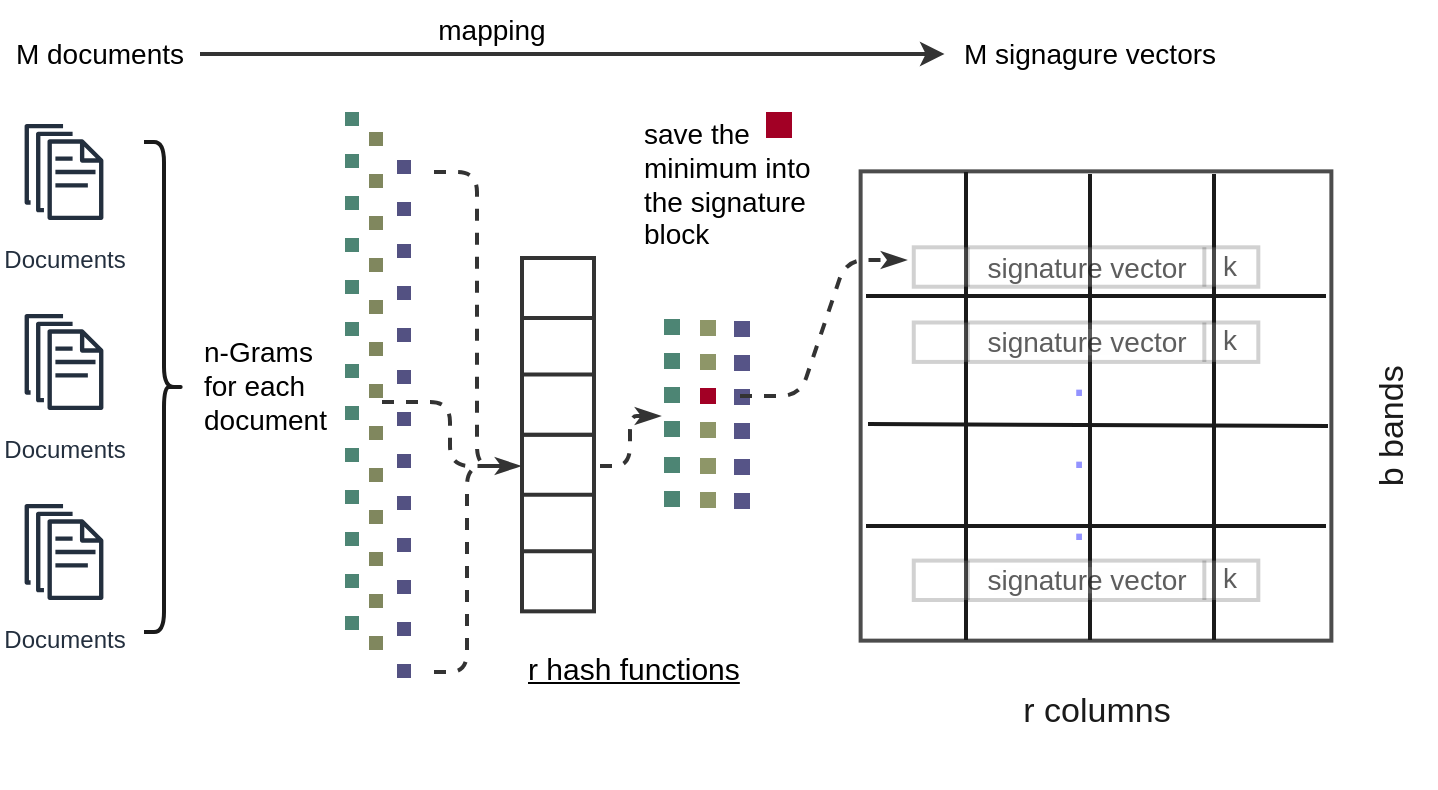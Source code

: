 <mxfile scale="3" border="0">
    <diagram id="ogyDEyI85q3y71w7RJhe" name="Page-1">
        <mxGraphModel dx="277" dy="651" grid="1" gridSize="10" guides="1" tooltips="1" connect="1" arrows="1" fold="1" page="1" pageScale="1" pageWidth="827" pageHeight="583" background="#ffffff" math="0" shadow="0">
            <root>
                <mxCell id="0"/>
                <mxCell id="1" parent="0"/>
                <mxCell id="199" value="" style="rounded=0;whiteSpace=wrap;html=1;strokeColor=#000000;strokeWidth=2;fontSize=30;fontColor=#1A1A1A;fillColor=none;gradientColor=none;fillOpacity=20;strokeOpacity=70;shadow=0;glass=0;imageAspect=1;arcSize=7;hachureAngle=-30;" vertex="1" parent="1">
                    <mxGeometry x="497.31" y="152.68" width="235.38" height="234.64" as="geometry"/>
                </mxCell>
                <mxCell id="45" value="" style="shape=curlyBracket;whiteSpace=wrap;html=1;rounded=1;flipH=1;labelPosition=right;verticalLabelPosition=middle;align=left;verticalAlign=middle;strokeColor=#1A1A1A;strokeWidth=2;fontSize=14;fontColor=#000000;fillColor=#FFFFFF;" parent="1" vertex="1">
                    <mxGeometry x="139" y="138" width="20" height="245" as="geometry"/>
                </mxCell>
                <mxCell id="113" value="save the minimum into the signature block&amp;nbsp;" style="text;html=1;strokeColor=none;fillColor=none;align=left;verticalAlign=middle;whiteSpace=wrap;rounded=0;dashed=1;dashPattern=1 2;strokeWidth=2;fontSize=14;fontColor=#000000;" parent="1" vertex="1">
                    <mxGeometry x="387" y="150" width="100" height="17" as="geometry"/>
                </mxCell>
                <mxCell id="116" value="" style="group" parent="1" vertex="1" connectable="0">
                    <mxGeometry x="69" y="123" width="60" height="250" as="geometry"/>
                </mxCell>
                <mxCell id="8" value="Documents" style="sketch=0;outlineConnect=0;fontColor=#232F3E;gradientColor=none;strokeColor=#232F3E;fillColor=#ffffff;dashed=0;verticalLabelPosition=bottom;verticalAlign=top;align=center;html=1;fontSize=12;fontStyle=0;aspect=fixed;shape=mxgraph.aws4.resourceIcon;resIcon=mxgraph.aws4.documents;" parent="116" vertex="1">
                    <mxGeometry width="60" height="60" as="geometry"/>
                </mxCell>
                <mxCell id="10" value="Documents" style="sketch=0;outlineConnect=0;fontColor=#232F3E;gradientColor=none;strokeColor=#232F3E;fillColor=#ffffff;dashed=0;verticalLabelPosition=bottom;verticalAlign=top;align=center;html=1;fontSize=12;fontStyle=0;aspect=fixed;shape=mxgraph.aws4.resourceIcon;resIcon=mxgraph.aws4.documents;" parent="116" vertex="1">
                    <mxGeometry y="95" width="60" height="60" as="geometry"/>
                </mxCell>
                <mxCell id="115" value="Documents" style="sketch=0;outlineConnect=0;fontColor=#232F3E;gradientColor=none;strokeColor=#232F3E;fillColor=#ffffff;dashed=0;verticalLabelPosition=bottom;verticalAlign=top;align=center;html=1;fontSize=12;fontStyle=0;aspect=fixed;shape=mxgraph.aws4.resourceIcon;resIcon=mxgraph.aws4.documents;" parent="116" vertex="1">
                    <mxGeometry y="190" width="60" height="60" as="geometry"/>
                </mxCell>
                <mxCell id="123" style="edgeStyle=orthogonalEdgeStyle;sketch=0;html=1;exitX=1;exitY=0.5;exitDx=0;exitDy=0;entryX=0;entryY=0.5;entryDx=0;entryDy=0;strokeColor=#333333;strokeWidth=2;fontSize=14;fontColor=#000000;fillColor=#000000;" parent="1" source="117" target="122" edge="1">
                    <mxGeometry relative="1" as="geometry"/>
                </mxCell>
                <mxCell id="117" value="M documents" style="text;html=1;strokeColor=none;fillColor=none;align=center;verticalAlign=middle;whiteSpace=wrap;rounded=0;dashed=1;dashPattern=1 2;strokeWidth=2;fontSize=14;fontColor=#000000;" parent="1" vertex="1">
                    <mxGeometry x="67" y="79" width="100" height="30" as="geometry"/>
                </mxCell>
                <mxCell id="121" value="n-Grams for each document" style="text;html=1;strokeColor=none;fillColor=none;align=left;verticalAlign=middle;whiteSpace=wrap;rounded=0;dashed=1;dashPattern=1 2;strokeWidth=2;fontSize=14;fontColor=#000000;horizontal=1;" parent="1" vertex="1">
                    <mxGeometry x="166.53" y="230" width="67.47" height="60" as="geometry"/>
                </mxCell>
                <mxCell id="122" value="M signagure vectors" style="text;html=1;strokeColor=none;fillColor=none;align=center;verticalAlign=middle;whiteSpace=wrap;rounded=0;dashed=1;dashPattern=1 2;strokeWidth=2;fontSize=14;fontColor=#000000;" parent="1" vertex="1">
                    <mxGeometry x="539.25" y="79" width="145.5" height="30" as="geometry"/>
                </mxCell>
                <mxCell id="124" value="mapping" style="text;html=1;strokeColor=none;fillColor=none;align=center;verticalAlign=middle;whiteSpace=wrap;rounded=0;dashed=1;dashPattern=1 2;strokeWidth=2;fontSize=14;fontColor=#000000;" parent="1" vertex="1">
                    <mxGeometry x="283" y="67" width="60" height="30" as="geometry"/>
                </mxCell>
                <mxCell id="131" value="r hash functions" style="text;html=1;strokeColor=none;fillColor=none;align=left;verticalAlign=middle;whiteSpace=wrap;rounded=0;dashed=1;dashPattern=1 2;strokeWidth=2;fontSize=15;fontColor=#000000;fontStyle=4" parent="1" vertex="1">
                    <mxGeometry x="329" y="386" width="140" height="30" as="geometry"/>
                </mxCell>
                <mxCell id="133" value="" style="line;strokeWidth=7;direction=south;html=1;perimeter=backbonePerimeter;points=[];outlineConnect=0;dashed=1;dashPattern=1 2;strokeColor=#4D8574;fontSize=15;fontColor=#000000;fillColor=#FFFFFF;shadow=0;" parent="1" vertex="1">
                    <mxGeometry x="238" y="123" width="10" height="270" as="geometry"/>
                </mxCell>
                <mxCell id="134" value="" style="line;strokeWidth=7;direction=south;html=1;perimeter=backbonePerimeter;points=[];outlineConnect=0;dashed=1;dashPattern=1 2;strokeColor=#80875E;fontSize=15;fontColor=#000000;fillColor=#858C61;shadow=0;" parent="1" vertex="1">
                    <mxGeometry x="250" y="133" width="10" height="270" as="geometry"/>
                </mxCell>
                <mxCell id="135" value="" style="line;strokeWidth=7;direction=south;html=1;perimeter=backbonePerimeter;points=[];outlineConnect=0;dashed=1;dashPattern=1 2;strokeColor=#535182;fontSize=15;fontColor=#000000;fillColor=#FFFFFF;shadow=0;" parent="1" vertex="1">
                    <mxGeometry x="264" y="147" width="10" height="270" as="geometry"/>
                </mxCell>
                <mxCell id="139" value="" style="group" parent="1" vertex="1" connectable="0">
                    <mxGeometry x="321" y="196" width="36" height="265" as="geometry"/>
                </mxCell>
                <mxCell id="136" value="" style="strokeWidth=2;html=1;shape=mxgraph.lean_mapping.buffer_or_safety_stock;shadow=0;sketch=0;strokeColor=#333333;fontSize=15;fontColor=#000000;fillColor=#FFFFFF;" parent="139" vertex="1">
                    <mxGeometry x="7" y="88.333" width="36" height="88.333" as="geometry"/>
                </mxCell>
                <mxCell id="138" value="" style="strokeWidth=2;html=1;shape=mxgraph.lean_mapping.buffer_or_safety_stock;shadow=0;sketch=0;strokeColor=#333333;fontSize=15;fontColor=#000000;fillColor=#FFFFFF;" parent="139" vertex="1">
                    <mxGeometry x="7" width="36" height="88.333" as="geometry"/>
                </mxCell>
                <mxCell id="149" value="" style="endArrow=classicThin;html=1;sketch=0;strokeColor=#333333;strokeWidth=2;fontSize=15;fontColor=#000000;fillColor=#000000;edgeStyle=elbowEdgeStyle;endFill=1;dashed=1;" parent="1" edge="1">
                    <mxGeometry width="50" height="50" relative="1" as="geometry">
                        <mxPoint x="284" y="153" as="sourcePoint"/>
                        <mxPoint x="327" y="300" as="targetPoint"/>
                    </mxGeometry>
                </mxCell>
                <mxCell id="152" value="" style="endArrow=none;html=1;sketch=0;strokeColor=#333333;strokeWidth=2;fontSize=15;fontColor=#000000;fillColor=#000000;edgeStyle=elbowEdgeStyle;endFill=0;dashed=1;" parent="1" source="134" edge="1">
                    <mxGeometry width="50" height="50" relative="1" as="geometry">
                        <mxPoint x="294" y="163" as="sourcePoint"/>
                        <mxPoint x="324" y="300" as="targetPoint"/>
                    </mxGeometry>
                </mxCell>
                <mxCell id="153" value="" style="endArrow=none;html=1;sketch=0;strokeColor=#333333;strokeWidth=2;fontSize=15;fontColor=#000000;fillColor=#000000;edgeStyle=elbowEdgeStyle;endFill=0;dashed=1;" parent="1" edge="1">
                    <mxGeometry width="50" height="50" relative="1" as="geometry">
                        <mxPoint x="284" y="403" as="sourcePoint"/>
                        <mxPoint x="317" y="300" as="targetPoint"/>
                    </mxGeometry>
                </mxCell>
                <mxCell id="185" value="" style="group" parent="1" vertex="1" connectable="0">
                    <mxGeometry x="399" y="226.5" width="43" height="95" as="geometry"/>
                </mxCell>
                <mxCell id="154" value="" style="whiteSpace=wrap;html=1;aspect=fixed;shadow=0;sketch=0;strokeColor=none;strokeWidth=2;fontSize=15;fontColor=#000000;fillColor=#4D8574;container=0;" parent="185" vertex="1">
                    <mxGeometry width="8" height="8" as="geometry"/>
                </mxCell>
                <mxCell id="155" value="" style="whiteSpace=wrap;html=1;aspect=fixed;shadow=0;sketch=0;strokeColor=none;strokeWidth=2;fontSize=15;fontColor=#000000;fillColor=#8E9668;container=0;" parent="185" vertex="1">
                    <mxGeometry x="18" y="0.5" width="8" height="8" as="geometry"/>
                </mxCell>
                <mxCell id="157" value="" style="whiteSpace=wrap;html=1;aspect=fixed;shadow=0;sketch=0;strokeColor=none;strokeWidth=2;fontSize=15;fontColor=#000000;fillColor=#565487;container=0;" parent="185" vertex="1">
                    <mxGeometry x="35" y="1" width="8" height="8" as="geometry"/>
                </mxCell>
                <mxCell id="165" value="" style="whiteSpace=wrap;html=1;aspect=fixed;shadow=0;sketch=0;strokeColor=none;strokeWidth=2;fontSize=15;fontColor=#000000;fillColor=#4D8574;container=0;" parent="185" vertex="1">
                    <mxGeometry y="17" width="8" height="8" as="geometry"/>
                </mxCell>
                <mxCell id="166" value="" style="whiteSpace=wrap;html=1;aspect=fixed;shadow=0;sketch=0;strokeColor=none;strokeWidth=2;fontSize=15;fontColor=#000000;fillColor=#8E9668;container=0;" parent="185" vertex="1">
                    <mxGeometry x="18" y="17.5" width="8" height="8" as="geometry"/>
                </mxCell>
                <mxCell id="167" value="" style="whiteSpace=wrap;html=1;aspect=fixed;shadow=0;sketch=0;strokeColor=none;strokeWidth=2;fontSize=15;fontColor=#000000;fillColor=#565487;container=0;" parent="185" vertex="1">
                    <mxGeometry x="35" y="18" width="8" height="8" as="geometry"/>
                </mxCell>
                <mxCell id="169" value="" style="whiteSpace=wrap;html=1;aspect=fixed;shadow=0;sketch=0;strokeColor=none;strokeWidth=2;fontSize=15;fontColor=#000000;fillColor=#4D8574;container=0;" parent="185" vertex="1">
                    <mxGeometry y="34" width="8" height="8" as="geometry"/>
                </mxCell>
                <mxCell id="170" value="" style="whiteSpace=wrap;html=1;aspect=fixed;shadow=0;sketch=0;strokeColor=none;strokeWidth=2;fontSize=15;fontColor=#ffffff;fillColor=#a20025;container=0;" parent="185" vertex="1">
                    <mxGeometry x="18" y="34.5" width="8" height="8" as="geometry"/>
                </mxCell>
                <mxCell id="171" value="" style="whiteSpace=wrap;html=1;aspect=fixed;shadow=0;sketch=0;strokeColor=none;strokeWidth=2;fontSize=15;fontColor=#000000;fillColor=#565487;container=0;" parent="185" vertex="1">
                    <mxGeometry x="35" y="35" width="8" height="8" as="geometry"/>
                </mxCell>
                <mxCell id="173" value="" style="whiteSpace=wrap;html=1;aspect=fixed;shadow=0;sketch=0;strokeColor=none;strokeWidth=2;fontSize=15;fontColor=#000000;fillColor=#4D8574;container=0;" parent="185" vertex="1">
                    <mxGeometry y="51" width="8" height="8" as="geometry"/>
                </mxCell>
                <mxCell id="174" value="" style="whiteSpace=wrap;html=1;aspect=fixed;shadow=0;sketch=0;strokeColor=none;strokeWidth=2;fontSize=15;fontColor=#000000;fillColor=#8E9668;container=0;" parent="185" vertex="1">
                    <mxGeometry x="18" y="51.5" width="8" height="8" as="geometry"/>
                </mxCell>
                <mxCell id="175" value="" style="whiteSpace=wrap;html=1;aspect=fixed;shadow=0;sketch=0;strokeColor=none;strokeWidth=2;fontSize=15;fontColor=#000000;fillColor=#565487;container=0;" parent="185" vertex="1">
                    <mxGeometry x="35" y="52" width="8" height="8" as="geometry"/>
                </mxCell>
                <mxCell id="177" value="" style="whiteSpace=wrap;html=1;aspect=fixed;shadow=0;sketch=0;strokeColor=none;strokeWidth=2;fontSize=15;fontColor=#000000;fillColor=#4D8574;container=0;" parent="185" vertex="1">
                    <mxGeometry y="69" width="8" height="8" as="geometry"/>
                </mxCell>
                <mxCell id="178" value="" style="whiteSpace=wrap;html=1;aspect=fixed;shadow=0;sketch=0;strokeColor=none;strokeWidth=2;fontSize=15;fontColor=#000000;fillColor=#8E9668;container=0;" parent="185" vertex="1">
                    <mxGeometry x="18" y="69.5" width="8" height="8" as="geometry"/>
                </mxCell>
                <mxCell id="179" value="" style="whiteSpace=wrap;html=1;aspect=fixed;shadow=0;sketch=0;strokeColor=none;strokeWidth=2;fontSize=15;fontColor=#000000;fillColor=#565487;container=0;" parent="185" vertex="1">
                    <mxGeometry x="35" y="70" width="8" height="8" as="geometry"/>
                </mxCell>
                <mxCell id="181" value="" style="whiteSpace=wrap;html=1;aspect=fixed;shadow=0;sketch=0;strokeColor=none;strokeWidth=2;fontSize=15;fontColor=#000000;fillColor=#4D8574;container=0;" parent="185" vertex="1">
                    <mxGeometry y="86" width="8" height="8" as="geometry"/>
                </mxCell>
                <mxCell id="182" value="" style="whiteSpace=wrap;html=1;aspect=fixed;shadow=0;sketch=0;strokeColor=none;strokeWidth=2;fontSize=15;fontColor=#000000;fillColor=#8E9668;container=0;" parent="185" vertex="1">
                    <mxGeometry x="18" y="86.5" width="8" height="8" as="geometry"/>
                </mxCell>
                <mxCell id="183" value="" style="whiteSpace=wrap;html=1;aspect=fixed;shadow=0;sketch=0;strokeColor=none;strokeWidth=2;fontSize=15;fontColor=#000000;fillColor=#565487;container=0;" parent="185" vertex="1">
                    <mxGeometry x="35" y="87" width="8" height="8" as="geometry"/>
                </mxCell>
                <mxCell id="186" style="edgeStyle=elbowEdgeStyle;sketch=0;html=1;strokeColor=#333333;strokeWidth=2;fontSize=15;fontColor=#000000;fillColor=#000000;dashed=1;endArrow=classicThin;endFill=1;" parent="1" edge="1">
                    <mxGeometry relative="1" as="geometry">
                        <mxPoint x="397" y="275" as="targetPoint"/>
                        <mxPoint x="367" y="300" as="sourcePoint"/>
                    </mxGeometry>
                </mxCell>
                <mxCell id="188" style="edgeStyle=entityRelationEdgeStyle;sketch=0;html=1;exitX=0.5;exitY=0;exitDx=0;exitDy=0;dashed=1;strokeColor=#333333;strokeWidth=2;fontSize=15;fontColor=#000000;endArrow=classicThin;endFill=1;fillColor=#000000;elbow=vertical;" parent="1" edge="1">
                    <mxGeometry relative="1" as="geometry">
                        <mxPoint x="520" y="197" as="targetPoint"/>
                        <mxPoint x="437" y="265" as="sourcePoint"/>
                    </mxGeometry>
                </mxCell>
                <mxCell id="189" value="" style="whiteSpace=wrap;html=1;aspect=fixed;shadow=0;sketch=0;strokeColor=none;strokeWidth=2;fontSize=15;fontColor=#ffffff;fillColor=#a20025;container=0;" parent="1" vertex="1">
                    <mxGeometry x="450" y="123" width="13" height="13" as="geometry"/>
                </mxCell>
                <mxCell id="200" value="" style="endArrow=none;html=1;fontSize=12;fontColor=#1A1A1A;strokeColor=#1A1A1A;strokeWidth=2;" edge="1" parent="1">
                    <mxGeometry width="50" height="50" relative="1" as="geometry">
                        <mxPoint x="550" y="153" as="sourcePoint"/>
                        <mxPoint x="550" y="387" as="targetPoint"/>
                    </mxGeometry>
                </mxCell>
                <mxCell id="202" value="" style="endArrow=none;html=1;fontSize=12;fontColor=#1A1A1A;strokeColor=#1A1A1A;strokeWidth=2;" edge="1" parent="1">
                    <mxGeometry width="50" height="50" relative="1" as="geometry">
                        <mxPoint x="674" y="154" as="sourcePoint"/>
                        <mxPoint x="674" y="387" as="targetPoint"/>
                    </mxGeometry>
                </mxCell>
                <mxCell id="205" value="" style="endArrow=none;html=1;fontSize=12;fontColor=#1A1A1A;strokeColor=#1A1A1A;strokeWidth=2;" edge="1" parent="1">
                    <mxGeometry width="50" height="50" relative="1" as="geometry">
                        <mxPoint x="612" y="154" as="sourcePoint"/>
                        <mxPoint x="612" y="387" as="targetPoint"/>
                    </mxGeometry>
                </mxCell>
                <mxCell id="206" value="" style="endArrow=none;html=1;fontSize=12;fontColor=#1A1A1A;strokeColor=#1A1A1A;strokeWidth=2;" edge="1" parent="1">
                    <mxGeometry width="50" height="50" relative="1" as="geometry">
                        <mxPoint x="730" y="330" as="sourcePoint"/>
                        <mxPoint x="500" y="330" as="targetPoint"/>
                    </mxGeometry>
                </mxCell>
                <mxCell id="208" value="" style="endArrow=none;html=1;fontSize=12;fontColor=#1A1A1A;strokeColor=#1A1A1A;strokeWidth=2;" edge="1" parent="1">
                    <mxGeometry width="50" height="50" relative="1" as="geometry">
                        <mxPoint x="730" y="215" as="sourcePoint"/>
                        <mxPoint x="500" y="215" as="targetPoint"/>
                    </mxGeometry>
                </mxCell>
                <mxCell id="211" value="r columns" style="text;html=1;strokeColor=none;fillColor=none;align=center;verticalAlign=middle;whiteSpace=wrap;rounded=0;shadow=0;glass=0;dashed=1;sketch=0;hachureAngle=-30;jiggle=1;strokeWidth=2;fontSize=17;fontColor=#1A1A1A;opacity=70;" vertex="1" parent="1">
                    <mxGeometry x="564.5" y="408" width="101" height="30" as="geometry"/>
                </mxCell>
                <mxCell id="141" value="" style="shape=process;whiteSpace=wrap;html=1;backgroundOutline=1;strokeColor=#1A1A1A;strokeWidth=2;fontSize=14;fontColor=#000000;fillColor=#FFFFFF;size=0.158;container=0;opacity=20;" parent="1" vertex="1">
                    <mxGeometry x="523.88" y="228.25" width="172.286" height="19.706" as="geometry"/>
                </mxCell>
                <mxCell id="142" value="signature vector" style="shape=partialRectangle;html=1;top=1;align=center;fontSize=14;fontColor=#1A1A1A;fillColor=#f5f4f4;strokeColor=none;strokeWidth=2;container=0;opacity=10;textOpacity=70;" parent="1" vertex="1" collapsed="1">
                    <mxGeometry x="563.638" y="231.534" width="92.77" height="13.137" as="geometry">
                        <mxRectangle x="215" y="64" width="210" height="29" as="alternateBounds"/>
                    </mxGeometry>
                </mxCell>
                <mxCell id="143" value="k" style="text;html=1;strokeColor=none;fillColor=none;align=center;verticalAlign=middle;whiteSpace=wrap;rounded=0;dashed=1;dashPattern=8 8;strokeWidth=2;fontSize=14;fontColor=#1A1A1A;container=0;textOpacity=70;" parent="1" vertex="1">
                    <mxGeometry x="662.372" y="227.593" width="39.758" height="19.706" as="geometry"/>
                </mxCell>
                <mxCell id="190" value=".&lt;br style=&quot;font-size: 30px;&quot;&gt;.&lt;br style=&quot;font-size: 30px;&quot;&gt;." style="text;html=1;strokeColor=none;fillColor=none;align=center;verticalAlign=middle;whiteSpace=wrap;rounded=0;fontColor=#6666FF;fontSize=30;container=0;textOpacity=70;" vertex="1" parent="1">
                    <mxGeometry x="580.029" y="278.5" width="53.475" height="23.496" as="geometry"/>
                </mxCell>
                <mxCell id="103" value="" style="shape=process;whiteSpace=wrap;html=1;backgroundOutline=1;strokeColor=#1A1A1A;strokeWidth=2;fontSize=14;fontColor=#000000;fillColor=#FFFFFF;size=0.158;container=0;opacity=20;" parent="1" vertex="1">
                    <mxGeometry x="523.88" y="190.657" width="172.286" height="19.706" as="geometry"/>
                </mxCell>
                <mxCell id="75" value="signature vector" style="shape=partialRectangle;html=1;top=1;align=center;fontSize=14;fontColor=#1A1A1A;fillColor=#f5f4f4;strokeColor=none;strokeWidth=2;container=0;opacity=0;textOpacity=70;" parent="1" vertex="1" collapsed="1">
                    <mxGeometry x="563.638" y="193.941" width="92.77" height="13.137" as="geometry">
                        <mxRectangle x="215" y="64" width="210" height="29" as="alternateBounds"/>
                    </mxGeometry>
                </mxCell>
                <mxCell id="106" value="k" style="text;html=1;strokeColor=none;fillColor=none;align=center;verticalAlign=middle;whiteSpace=wrap;rounded=0;dashed=1;dashPattern=8 8;strokeWidth=2;fontSize=14;fontColor=#1A1A1A;container=0;textOpacity=70;" parent="1" vertex="1">
                    <mxGeometry x="662.372" y="190" width="39.758" height="19.706" as="geometry"/>
                </mxCell>
                <mxCell id="146" value="" style="shape=process;whiteSpace=wrap;html=1;backgroundOutline=1;strokeColor=#1A1A1A;strokeWidth=2;fontSize=14;fontColor=#9999FF;fillColor=#FFFFFF;size=0.158;container=0;opacity=20;" parent="1" vertex="1">
                    <mxGeometry x="523.88" y="347.294" width="172.286" height="19.706" as="geometry"/>
                </mxCell>
                <mxCell id="147" value="signature vector" style="shape=partialRectangle;html=1;top=1;align=center;fontSize=14;fontColor=#1A1A1A;fillColor=#f5f4f4;strokeColor=none;strokeWidth=2;container=0;opacity=10;textOpacity=70;" parent="1" vertex="1" collapsed="1">
                    <mxGeometry x="563.638" y="350.578" width="92.77" height="13.137" as="geometry">
                        <mxRectangle x="215" y="64" width="210" height="29" as="alternateBounds"/>
                    </mxGeometry>
                </mxCell>
                <mxCell id="148" value="k" style="text;html=1;strokeColor=none;fillColor=none;align=center;verticalAlign=middle;whiteSpace=wrap;rounded=0;dashed=1;dashPattern=8 8;strokeWidth=2;fontSize=14;fontColor=#1A1A1A;container=0;textOpacity=70;" parent="1" vertex="1">
                    <mxGeometry x="662.372" y="346.637" width="39.758" height="19.706" as="geometry"/>
                </mxCell>
                <mxCell id="207" value="" style="endArrow=none;html=1;fontSize=12;fontColor=#1A1A1A;strokeColor=#1A1A1A;strokeWidth=2;" edge="1" parent="1">
                    <mxGeometry width="50" height="50" relative="1" as="geometry">
                        <mxPoint x="731" y="280" as="sourcePoint"/>
                        <mxPoint x="501" y="279" as="targetPoint"/>
                    </mxGeometry>
                </mxCell>
                <mxCell id="212" value="b bands" style="text;html=1;strokeColor=none;fillColor=none;align=center;verticalAlign=middle;whiteSpace=wrap;rounded=0;shadow=0;glass=0;dashed=1;sketch=0;hachureAngle=-30;jiggle=1;strokeWidth=2;fontSize=17;fontColor=#1A1A1A;opacity=70;direction=west;flipV=1;flipH=1;horizontal=0;container=0;" vertex="1" parent="1">
                    <mxGeometry x="742" y="227.59" width="42.88" height="104.75" as="geometry"/>
                </mxCell>
            </root>
        </mxGraphModel>
    </diagram>
</mxfile>